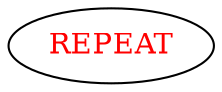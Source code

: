 digraph dependencyGraph {
 concentrate=true;
 ranksep="2.0";
 rankdir="LR"; 
 splines="ortho";
"REPEAT" [fontcolor="red"];
}